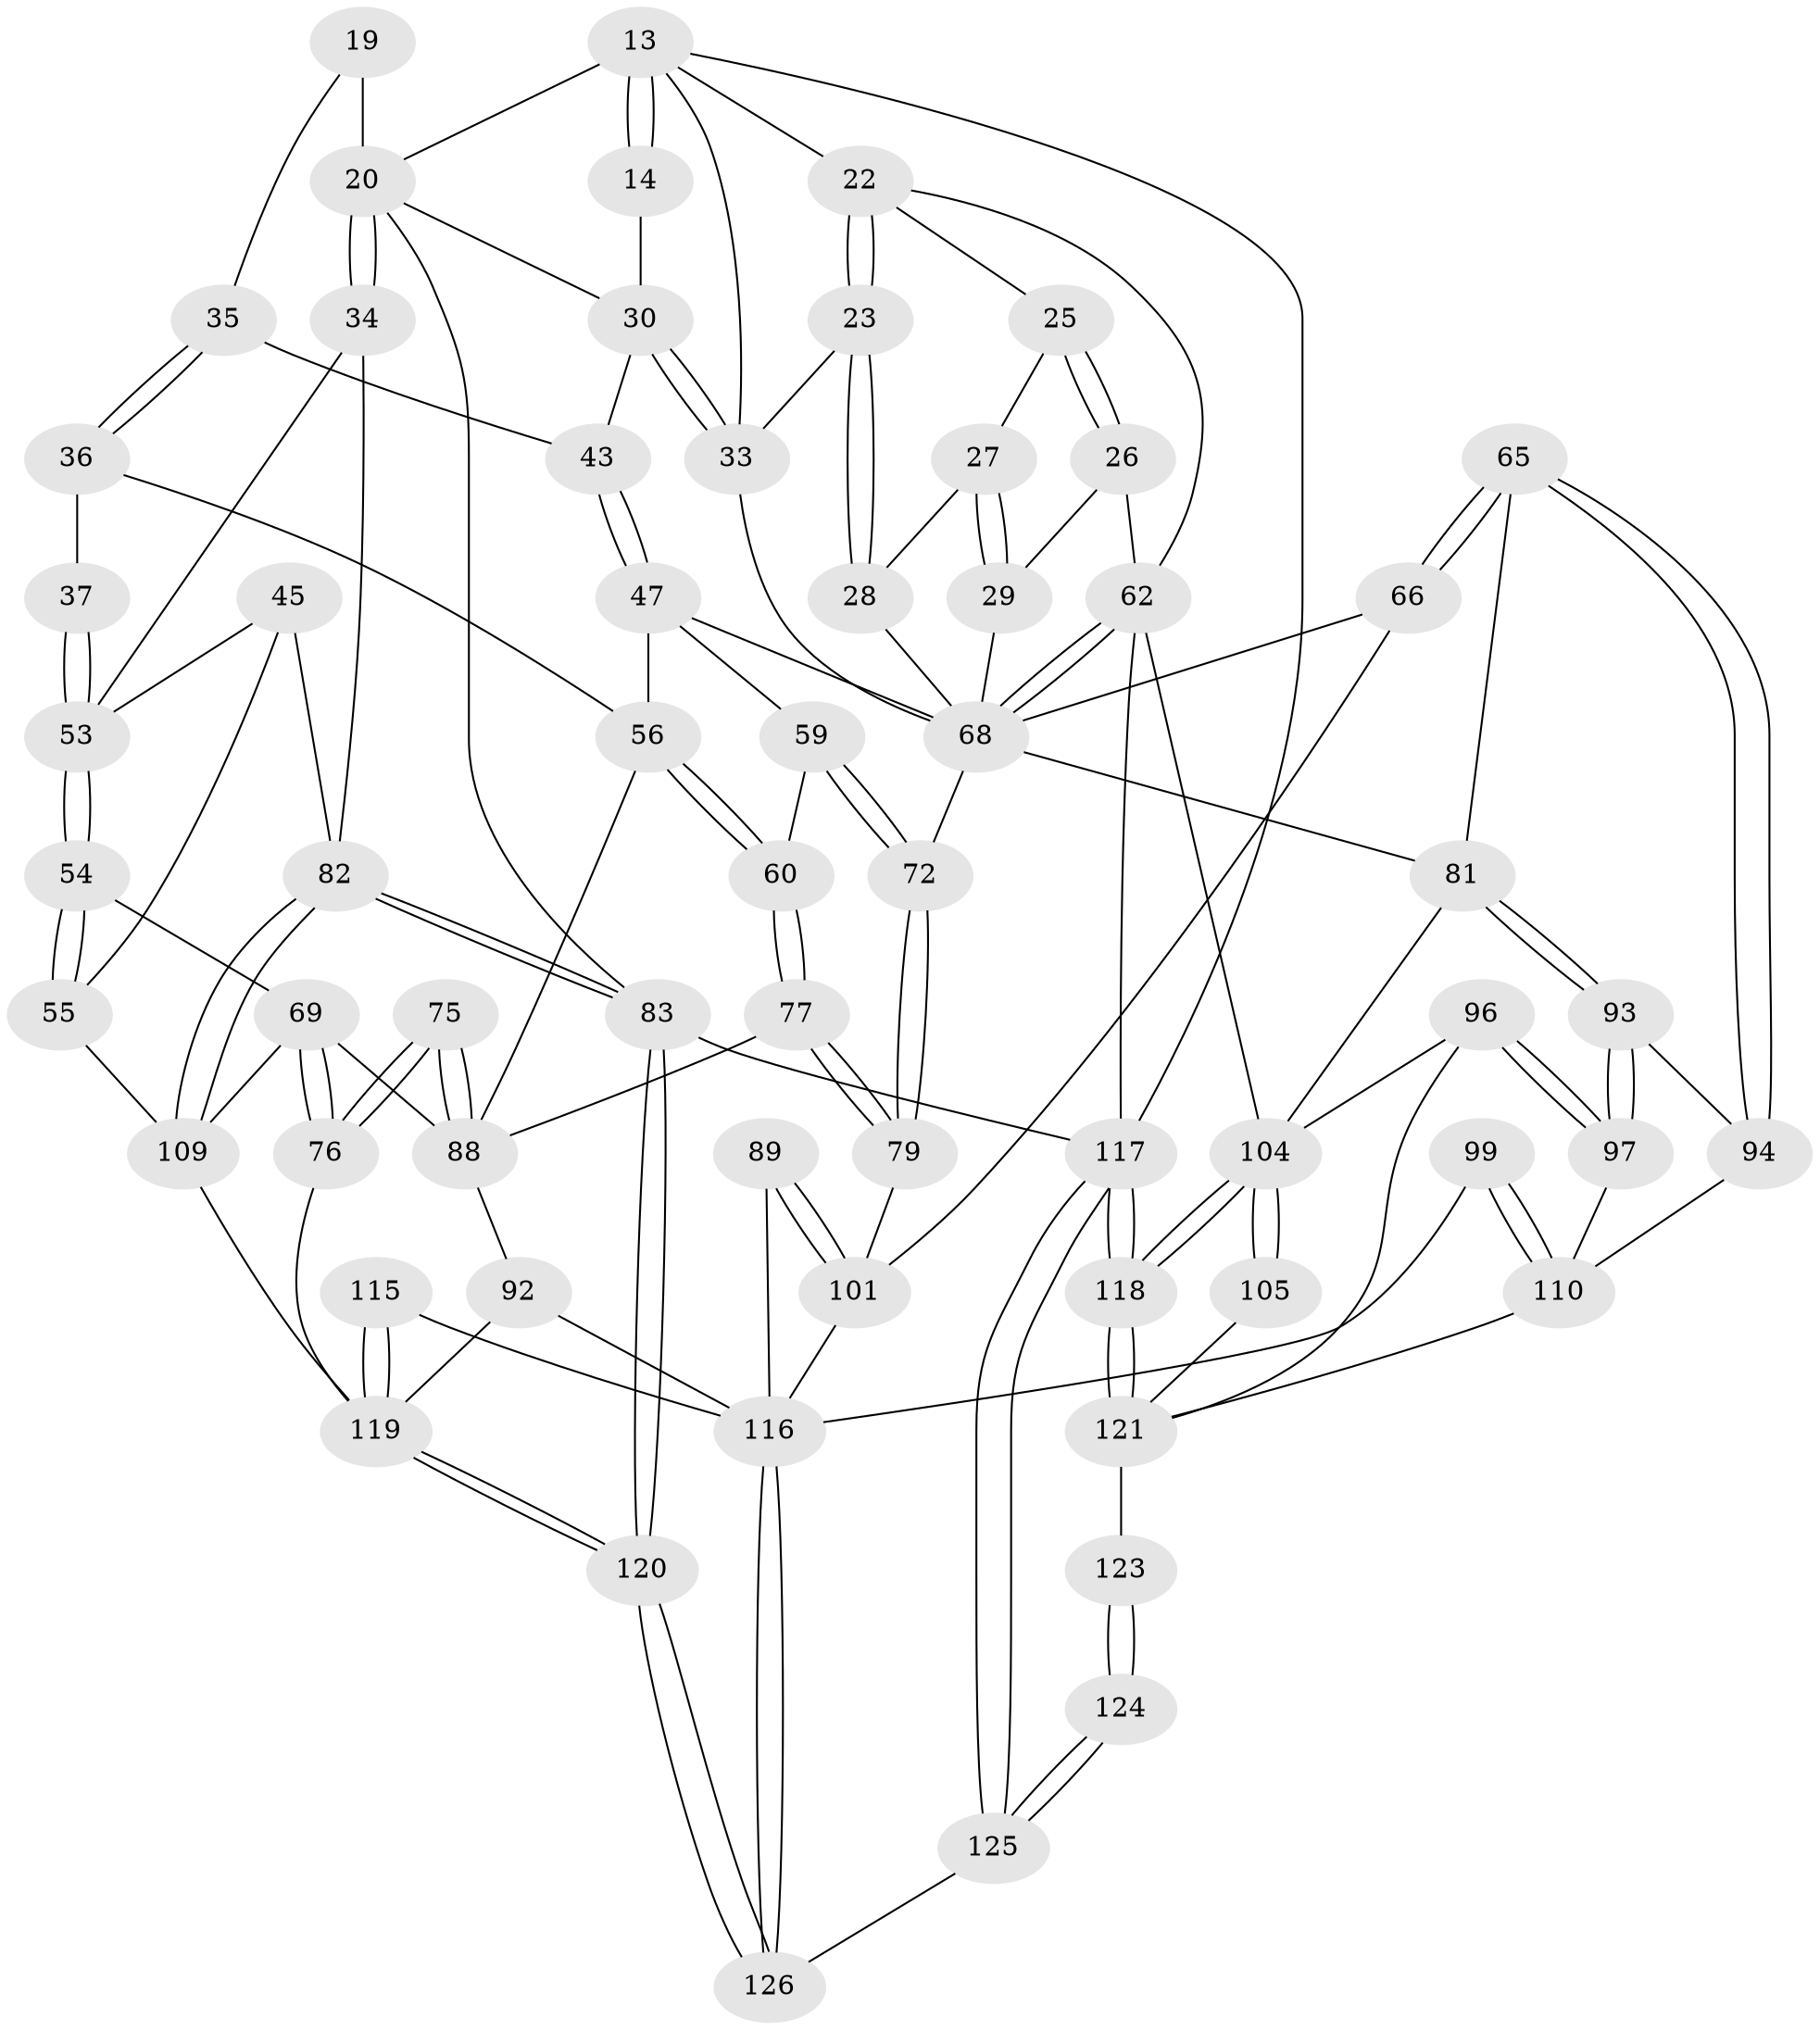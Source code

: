// original degree distribution, {3: 0.015873015873015872, 5: 0.5396825396825397, 6: 0.21428571428571427, 4: 0.23015873015873015}
// Generated by graph-tools (version 1.1) at 2025/05/03/04/25 22:05:03]
// undirected, 63 vertices, 150 edges
graph export_dot {
graph [start="1"]
  node [color=gray90,style=filled];
  13 [pos="+0.5910911561078003+0.22544666715202835",super="+12+6"];
  14 [pos="+0.45616009908187943+0.17009659521274764"];
  19 [pos="+0.22057209449201673+0.1986043450644026"];
  20 [pos="+0.2158111213638986+0.1963134735224539",super="+18"];
  22 [pos="+0.7952101914130791+0.09551911990785628",super="+15"];
  23 [pos="+0.7326589270474942+0.2824553298892056"];
  25 [pos="+0.8625518180819575+0.21336758624953578"];
  26 [pos="+1+0.23214516319336317"];
  27 [pos="+0.8540799765622161+0.22892508089213368"];
  28 [pos="+0.7398341603905438+0.2893890556756981"];
  29 [pos="+0.8822388163955106+0.36620044493819714"];
  30 [pos="+0.3967181407011986+0.26554185509691075",super="+21"];
  33 [pos="+0.5265884980905017+0.38507832944194476",super="+24"];
  34 [pos="+0.07965367062713286+0.27983188315287083",super="+10"];
  35 [pos="+0.24537612657836047+0.30040117465271665",super="+32"];
  36 [pos="+0.23091770651988475+0.3354231196044574"];
  37 [pos="+0.2112793559399287+0.34662798470985395"];
  43 [pos="+0.2574593627517707+0.30800902995993973",super="+42"];
  45 [pos="+0.057039146992639254+0.35395495416762446"];
  47 [pos="+0.34248986583678226+0.3826268212648717",super="+41"];
  53 [pos="+0.1585461411292645+0.41205063976286616",super="+44+38"];
  54 [pos="+0.15657090954301897+0.4440472092279713"];
  55 [pos="+0.04559415109554571+0.4799430504157913"];
  56 [pos="+0.28663468786227575+0.4903485391388747",super="+48"];
  59 [pos="+0.4888687372173339+0.4567234286861501"];
  60 [pos="+0.3856823019476636+0.5167666551146601"];
  62 [pos="+1+0.5448974620260364",super="+61+17"];
  65 [pos="+0.7282757701894058+0.6126334895482325"];
  66 [pos="+0.7073124290451487+0.6039560975029749"];
  68 [pos="+0.9280618182037224+0.559239107002978",super="+67+51"];
  69 [pos="+0.13989823903444018+0.6649319861195371",super="+58"];
  72 [pos="+0.5266584966086163+0.600631616913136"];
  75 [pos="+0.1738811448707951+0.6527908139712285"];
  76 [pos="+0.16488259593576096+0.6590362526964104"];
  77 [pos="+0.39017057029854946+0.6155552406878678"];
  79 [pos="+0.5119663386651088+0.6697047600157365"];
  81 [pos="+0.8154954460138496+0.6491414864731556",super="+64+80"];
  82 [pos="+0+0.9564226713895417",super="+73+46+9"];
  83 [pos="+0+1",super="+4"];
  88 [pos="+0.34983034894848636+0.6668557604899592",super="+78+74"];
  89 [pos="+0.5180004180281131+0.6948393114657869"];
  92 [pos="+0.3511550798924521+0.7058206994903226",super="+91"];
  93 [pos="+0.8305353794660653+0.7144001163382354"];
  94 [pos="+0.7401623388692242+0.7180595256017425"];
  96 [pos="+0.8597843403281897+0.7439095088467624"];
  97 [pos="+0.8539714986620949+0.7425766190105164"];
  99 [pos="+0.6844391795029899+0.8249294963364263"];
  101 [pos="+0.6566820361739392+0.7894214373846707",super="+84+85"];
  104 [pos="+1+0.6487822835078413",super="+86+87+95"];
  105 [pos="+0.9744280403469029+0.7711316852691209"];
  109 [pos="+0.15776789411866793+0.7993130888095568",super="+71"];
  110 [pos="+0.742233765342475+0.8598585037819707",super="+103+98"];
  115 [pos="+0.3099642471162078+0.9075560665669786"];
  116 [pos="+0.5338492629073336+0.9323958200175557",super="+100+114+90"];
  117 [pos="+1+1",super="+3"];
  118 [pos="+1+1"];
  119 [pos="+0.21360014161664348+0.9852647113430671",super="+108+107+106"];
  120 [pos="+0.06392300720211329+1"];
  121 [pos="+0.9350372540218308+0.8806697942172601",super="+113+112"];
  123 [pos="+0.7504189250196032+0.8747461876880597",super="+122"];
  124 [pos="+0.7860293338864822+1"];
  125 [pos="+0.778005351872158+1"];
  126 [pos="+0.5766499825250327+1"];
  13 -- 14 [weight=2];
  13 -- 14;
  13 -- 117;
  13 -- 22;
  13 -- 33;
  13 -- 20;
  14 -- 30;
  19 -- 20 [weight=2];
  19 -- 35;
  20 -- 34 [weight=2];
  20 -- 34;
  20 -- 83;
  20 -- 30;
  22 -- 23;
  22 -- 23;
  22 -- 25;
  22 -- 62;
  23 -- 28;
  23 -- 28;
  23 -- 33;
  25 -- 26;
  25 -- 26;
  25 -- 27;
  26 -- 29;
  26 -- 62;
  27 -- 28;
  27 -- 29;
  27 -- 29;
  28 -- 68;
  29 -- 68;
  30 -- 33;
  30 -- 33;
  30 -- 43;
  33 -- 68;
  34 -- 53;
  34 -- 82;
  35 -- 36;
  35 -- 36;
  35 -- 43 [weight=2];
  36 -- 37;
  36 -- 56;
  37 -- 53 [weight=2];
  37 -- 53;
  43 -- 47 [weight=2];
  43 -- 47;
  45 -- 55;
  45 -- 53;
  45 -- 82;
  47 -- 56;
  47 -- 59;
  47 -- 68;
  53 -- 54;
  53 -- 54;
  54 -- 55;
  54 -- 55;
  54 -- 69;
  55 -- 109;
  56 -- 60;
  56 -- 60;
  56 -- 88;
  59 -- 60;
  59 -- 72;
  59 -- 72;
  60 -- 77;
  60 -- 77;
  62 -- 68 [weight=2];
  62 -- 68;
  62 -- 117;
  62 -- 104;
  65 -- 66;
  65 -- 66;
  65 -- 94;
  65 -- 94;
  65 -- 81;
  66 -- 101;
  66 -- 68;
  68 -- 81 [weight=2];
  68 -- 72;
  69 -- 76;
  69 -- 76;
  69 -- 88;
  69 -- 109;
  72 -- 79;
  72 -- 79;
  75 -- 76;
  75 -- 76;
  75 -- 88 [weight=2];
  75 -- 88;
  76 -- 119;
  77 -- 79;
  77 -- 79;
  77 -- 88;
  79 -- 101;
  81 -- 93;
  81 -- 93;
  81 -- 104;
  82 -- 83 [weight=2];
  82 -- 83;
  82 -- 109 [weight=2];
  82 -- 109;
  83 -- 120;
  83 -- 120;
  83 -- 117 [weight=2];
  88 -- 92;
  89 -- 101 [weight=2];
  89 -- 101;
  89 -- 116;
  92 -- 119 [weight=2];
  92 -- 116;
  93 -- 94;
  93 -- 97;
  93 -- 97;
  94 -- 110;
  96 -- 97;
  96 -- 97;
  96 -- 104;
  96 -- 121;
  97 -- 110;
  99 -- 110 [weight=2];
  99 -- 110;
  99 -- 116;
  101 -- 116;
  104 -- 105 [weight=2];
  104 -- 105;
  104 -- 118;
  104 -- 118;
  105 -- 121;
  109 -- 119;
  110 -- 121;
  115 -- 119 [weight=2];
  115 -- 119;
  115 -- 116;
  116 -- 126;
  116 -- 126;
  117 -- 118;
  117 -- 118;
  117 -- 125;
  117 -- 125;
  118 -- 121;
  118 -- 121;
  119 -- 120;
  119 -- 120;
  120 -- 126;
  120 -- 126;
  121 -- 123 [weight=2];
  123 -- 124 [weight=2];
  123 -- 124;
  124 -- 125;
  124 -- 125;
  125 -- 126;
}
